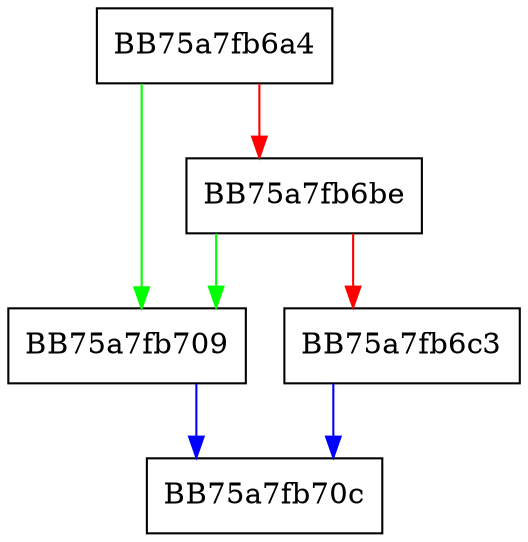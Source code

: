 digraph CompareFileNames {
  node [shape="box"];
  graph [splines=ortho];
  BB75a7fb6a4 -> BB75a7fb709 [color="green"];
  BB75a7fb6a4 -> BB75a7fb6be [color="red"];
  BB75a7fb6be -> BB75a7fb709 [color="green"];
  BB75a7fb6be -> BB75a7fb6c3 [color="red"];
  BB75a7fb6c3 -> BB75a7fb70c [color="blue"];
  BB75a7fb709 -> BB75a7fb70c [color="blue"];
}